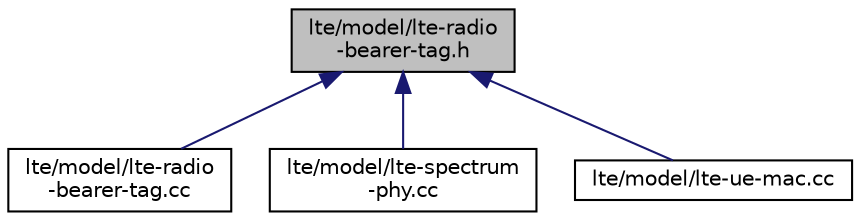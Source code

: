 digraph "lte/model/lte-radio-bearer-tag.h"
{
  edge [fontname="Helvetica",fontsize="10",labelfontname="Helvetica",labelfontsize="10"];
  node [fontname="Helvetica",fontsize="10",shape=record];
  Node1 [label="lte/model/lte-radio\l-bearer-tag.h",height=0.2,width=0.4,color="black", fillcolor="grey75", style="filled", fontcolor="black"];
  Node1 -> Node2 [dir="back",color="midnightblue",fontsize="10",style="solid"];
  Node2 [label="lte/model/lte-radio\l-bearer-tag.cc",height=0.2,width=0.4,color="black", fillcolor="white", style="filled",URL="$d8/d54/lte-radio-bearer-tag_8cc.html"];
  Node1 -> Node3 [dir="back",color="midnightblue",fontsize="10",style="solid"];
  Node3 [label="lte/model/lte-spectrum\l-phy.cc",height=0.2,width=0.4,color="black", fillcolor="white", style="filled",URL="$d3/dd9/lte-spectrum-phy_8cc.html"];
  Node1 -> Node4 [dir="back",color="midnightblue",fontsize="10",style="solid"];
  Node4 [label="lte/model/lte-ue-mac.cc",height=0.2,width=0.4,color="black", fillcolor="white", style="filled",URL="$d6/d93/lte-ue-mac_8cc.html"];
}

